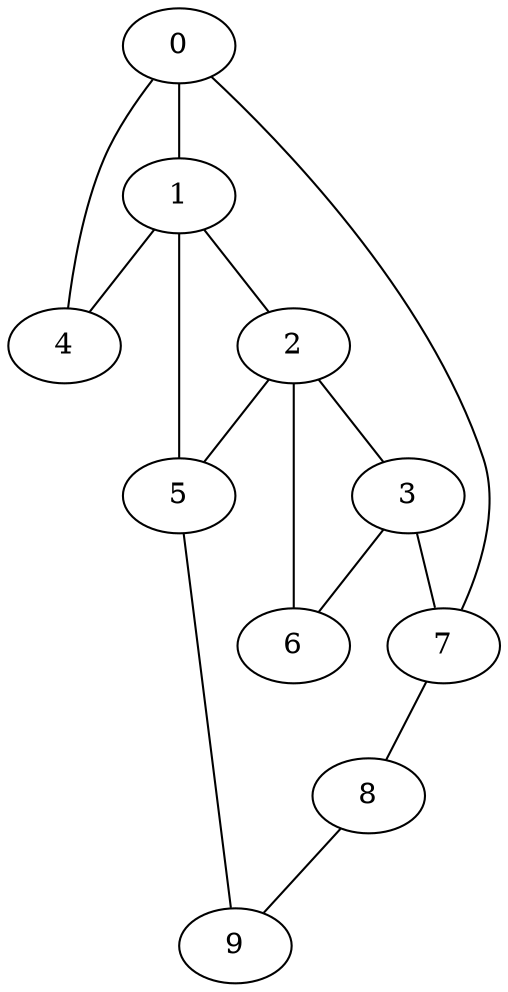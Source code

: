 graph planar2{
	0 -- 1 ;
	0 -- 4 ;
	0 -- 7 ;
	1 -- 2 ;
	1 -- 4 ;
	1 -- 5 ;
	2 -- 3 ;
	2 -- 5 ;
	2 -- 6 ;
	3 -- 6 ;
	3 -- 7 ;
	4
	5 -- 9 ;
	6
	7 -- 8 ;
	8 -- 9 ;
	9
}
